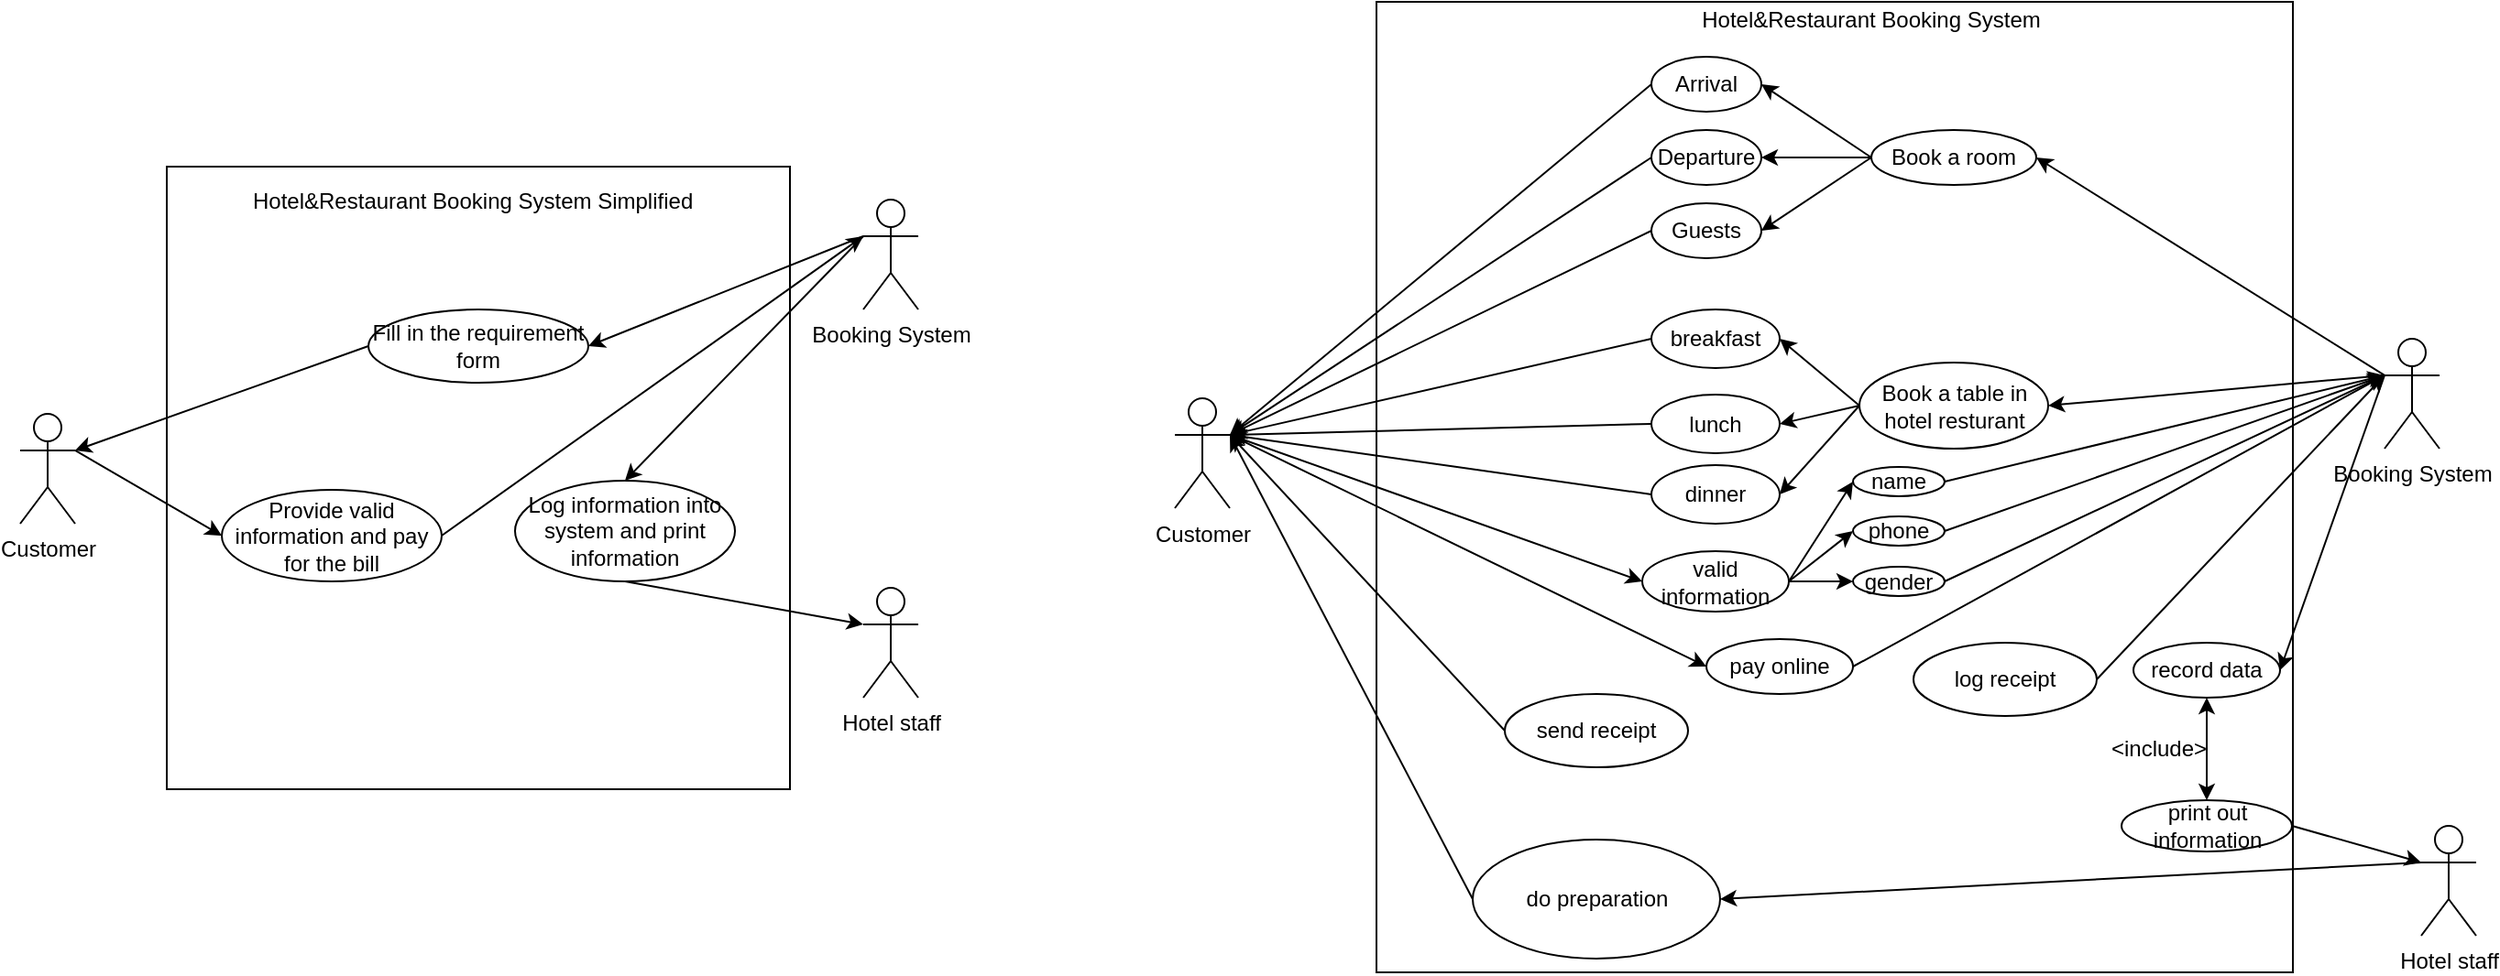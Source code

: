 <mxfile version="12.2.4" pages="1"><diagram id="oHHbpJjvH_YtlwekkF0i" name="Page-1"><mxGraphModel dx="1965" dy="549" grid="1" gridSize="10" guides="1" tooltips="1" connect="1" arrows="1" fold="1" page="1" pageScale="1" pageWidth="827" pageHeight="1169" math="0" shadow="0"><root><mxCell id="0"/><mxCell id="1" parent="0"/><mxCell id="85" value="" style="html=1;" parent="1" vertex="1"><mxGeometry x="-680" y="460" width="340" height="340" as="geometry"/></mxCell><mxCell id="2" value="" style="html=1;" parent="1" vertex="1"><mxGeometry x="-20" y="370" width="500" height="530" as="geometry"/></mxCell><mxCell id="4" value="Customer" style="shape=umlActor;verticalLabelPosition=bottom;labelBackgroundColor=#ffffff;verticalAlign=top;html=1;" parent="1" vertex="1"><mxGeometry x="-130" y="586.5" width="30" height="60" as="geometry"/></mxCell><mxCell id="7" value="Book a room" style="ellipse;whiteSpace=wrap;html=1;" parent="1" vertex="1"><mxGeometry x="250" y="440" width="90" height="30" as="geometry"/></mxCell><mxCell id="8" value="Arrival" style="ellipse;whiteSpace=wrap;html=1;" parent="1" vertex="1"><mxGeometry x="130" y="400" width="60" height="30" as="geometry"/></mxCell><mxCell id="9" value="Departure" style="ellipse;whiteSpace=wrap;html=1;" parent="1" vertex="1"><mxGeometry x="130" y="440" width="60" height="30" as="geometry"/></mxCell><mxCell id="10" value="Guests" style="ellipse;whiteSpace=wrap;html=1;" parent="1" vertex="1"><mxGeometry x="130" y="480" width="60" height="30" as="geometry"/></mxCell><mxCell id="23" value="Booking System" style="shape=umlActor;verticalLabelPosition=bottom;labelBackgroundColor=#ffffff;verticalAlign=top;html=1;outlineConnect=0;" parent="1" vertex="1"><mxGeometry x="530" y="554" width="30" height="60" as="geometry"/></mxCell><mxCell id="28" value="" style="endArrow=classic;html=1;entryX=1;entryY=0.5;entryDx=0;entryDy=0;exitX=0;exitY=0.333;exitDx=0;exitDy=0;exitPerimeter=0;" parent="1" source="23" target="7" edge="1"><mxGeometry width="50" height="50" relative="1" as="geometry"><mxPoint x="390" y="540" as="sourcePoint"/><mxPoint x="440" y="490" as="targetPoint"/></mxGeometry></mxCell><mxCell id="29" value="" style="endArrow=classic;html=1;entryX=1;entryY=0.5;entryDx=0;entryDy=0;exitX=0;exitY=0.5;exitDx=0;exitDy=0;" parent="1" source="7" target="8" edge="1"><mxGeometry width="50" height="50" relative="1" as="geometry"><mxPoint x="230" y="550" as="sourcePoint"/><mxPoint x="280" y="500" as="targetPoint"/></mxGeometry></mxCell><mxCell id="30" value="" style="endArrow=classic;html=1;entryX=1;entryY=0.5;entryDx=0;entryDy=0;exitX=0;exitY=0.5;exitDx=0;exitDy=0;" parent="1" source="7" target="9" edge="1"><mxGeometry width="50" height="50" relative="1" as="geometry"><mxPoint x="220" y="560" as="sourcePoint"/><mxPoint x="270" y="510" as="targetPoint"/></mxGeometry></mxCell><mxCell id="31" value="" style="endArrow=classic;html=1;entryX=1;entryY=0.5;entryDx=0;entryDy=0;exitX=0;exitY=0.5;exitDx=0;exitDy=0;" parent="1" source="7" target="10" edge="1"><mxGeometry width="50" height="50" relative="1" as="geometry"><mxPoint x="240" y="560" as="sourcePoint"/><mxPoint x="290" y="510" as="targetPoint"/></mxGeometry></mxCell><mxCell id="32" value="" style="endArrow=classic;html=1;entryX=1;entryY=0.333;entryDx=0;entryDy=0;entryPerimeter=0;exitX=0;exitY=0.5;exitDx=0;exitDy=0;" parent="1" source="8" target="4" edge="1"><mxGeometry width="50" height="50" relative="1" as="geometry"><mxPoint x="-10" y="540" as="sourcePoint"/><mxPoint x="40" y="490" as="targetPoint"/></mxGeometry></mxCell><mxCell id="33" value="" style="endArrow=classic;html=1;exitX=0;exitY=0.5;exitDx=0;exitDy=0;entryX=1;entryY=0.333;entryDx=0;entryDy=0;entryPerimeter=0;" parent="1" source="9" target="4" edge="1"><mxGeometry width="50" height="50" relative="1" as="geometry"><mxPoint x="40" y="600" as="sourcePoint"/><mxPoint x="-70" y="530" as="targetPoint"/></mxGeometry></mxCell><mxCell id="34" value="" style="endArrow=classic;html=1;exitX=0;exitY=0.5;exitDx=0;exitDy=0;entryX=1;entryY=0.333;entryDx=0;entryDy=0;entryPerimeter=0;" parent="1" source="10" target="4" edge="1"><mxGeometry width="50" height="50" relative="1" as="geometry"><mxPoint x="70" y="610" as="sourcePoint"/><mxPoint x="-70" y="530" as="targetPoint"/></mxGeometry></mxCell><mxCell id="35" value="" style="endArrow=classic;html=1;exitX=1;exitY=0.333;exitDx=0;exitDy=0;exitPerimeter=0;entryX=0;entryY=0.5;entryDx=0;entryDy=0;" parent="1" source="4" target="36" edge="1"><mxGeometry width="50" height="50" relative="1" as="geometry"><mxPoint x="-60" y="530" as="sourcePoint"/><mxPoint x="80" y="560" as="targetPoint"/></mxGeometry></mxCell><mxCell id="36" value="valid&lt;br&gt;information" style="ellipse;whiteSpace=wrap;html=1;" parent="1" vertex="1"><mxGeometry x="125" y="670" width="80" height="33" as="geometry"/></mxCell><mxCell id="40" value="" style="endArrow=classic;html=1;entryX=1;entryY=0.5;entryDx=0;entryDy=0;exitX=0;exitY=0.333;exitDx=0;exitDy=0;exitPerimeter=0;" parent="1" source="23" target="41" edge="1"><mxGeometry width="50" height="50" relative="1" as="geometry"><mxPoint x="530" y="470" as="sourcePoint"/><mxPoint x="370" y="560" as="targetPoint"/></mxGeometry></mxCell><mxCell id="41" value="record data" style="ellipse;whiteSpace=wrap;html=1;" parent="1" vertex="1"><mxGeometry x="393" y="720" width="80" height="30" as="geometry"/></mxCell><mxCell id="43" value="print out information" style="ellipse;whiteSpace=wrap;html=1;" parent="1" vertex="1"><mxGeometry x="386.5" y="806" width="93" height="28" as="geometry"/></mxCell><mxCell id="44" value="Hotel staff" style="shape=umlActor;verticalLabelPosition=bottom;labelBackgroundColor=#ffffff;verticalAlign=top;html=1;" parent="1" vertex="1"><mxGeometry x="550" y="820" width="30" height="60" as="geometry"/></mxCell><mxCell id="45" value="" style="endArrow=classic;html=1;exitX=1;exitY=0.5;exitDx=0;exitDy=0;entryX=0;entryY=0.333;entryDx=0;entryDy=0;entryPerimeter=0;" parent="1" source="43" target="44" edge="1"><mxGeometry width="50" height="50" relative="1" as="geometry"><mxPoint x="310" y="680" as="sourcePoint"/><mxPoint x="360" y="630" as="targetPoint"/></mxGeometry></mxCell><mxCell id="46" value="Book a table in hotel resturant" style="ellipse;whiteSpace=wrap;html=1;" parent="1" vertex="1"><mxGeometry x="243.5" y="567" width="103" height="47" as="geometry"/></mxCell><mxCell id="47" value="" style="endArrow=classic;html=1;exitX=0;exitY=0.333;exitDx=0;exitDy=0;exitPerimeter=0;entryX=1;entryY=0.5;entryDx=0;entryDy=0;" parent="1" source="23" target="46" edge="1"><mxGeometry width="50" height="50" relative="1" as="geometry"><mxPoint x="320" y="610" as="sourcePoint"/><mxPoint x="370" y="560" as="targetPoint"/></mxGeometry></mxCell><mxCell id="48" value="breakfast&lt;span style=&quot;color: rgba(0 , 0 , 0 , 0) ; font-family: monospace ; font-size: 0px ; white-space: nowrap&quot;&gt;%3CmxGraphModel%3E%3Croot%3E%3CmxCell%20id%3D%220%22%2F%3E%3CmxCell%20id%3D%221%22%20parent%3D%220%22%2F%3E%3CmxCell%20id%3D%222%22%20value%3D%22Arrival%22%20style%3D%22ellipse%3BwhiteSpace%3Dwrap%3Bhtml%3D1%3B%22%20vertex%3D%221%22%20parent%3D%221%22%3E%3CmxGeometry%20x%3D%22160%22%20y%3D%22390%22%20width%3D%2260%22%20height%3D%2230%22%20as%3D%22geometry%22%2F%3E%3C%2FmxCell%3E%3C%2Froot%3E%3C%2FmxGraphModel%3E&lt;/span&gt;" style="ellipse;whiteSpace=wrap;html=1;" parent="1" vertex="1"><mxGeometry x="130" y="538" width="70" height="32" as="geometry"/></mxCell><mxCell id="49" value="lunch" style="ellipse;whiteSpace=wrap;html=1;" parent="1" vertex="1"><mxGeometry x="130" y="584.5" width="70" height="32" as="geometry"/></mxCell><mxCell id="50" value="dinner" style="ellipse;whiteSpace=wrap;html=1;" parent="1" vertex="1"><mxGeometry x="130" y="623" width="70" height="32" as="geometry"/></mxCell><mxCell id="51" value="" style="endArrow=classic;html=1;entryX=1;entryY=0.5;entryDx=0;entryDy=0;exitX=0;exitY=0.5;exitDx=0;exitDy=0;" parent="1" source="46" target="48" edge="1"><mxGeometry width="50" height="50" relative="1" as="geometry"><mxPoint x="230" y="720" as="sourcePoint"/><mxPoint x="280" y="670" as="targetPoint"/></mxGeometry></mxCell><mxCell id="52" value="" style="endArrow=classic;html=1;entryX=1;entryY=0.5;entryDx=0;entryDy=0;exitX=0;exitY=0.5;exitDx=0;exitDy=0;" parent="1" source="46" target="49" edge="1"><mxGeometry width="50" height="50" relative="1" as="geometry"><mxPoint x="240" y="750" as="sourcePoint"/><mxPoint x="290" y="700" as="targetPoint"/></mxGeometry></mxCell><mxCell id="53" value="" style="endArrow=classic;html=1;entryX=1;entryY=0.5;entryDx=0;entryDy=0;exitX=0;exitY=0.5;exitDx=0;exitDy=0;" parent="1" source="46" target="50" edge="1"><mxGeometry width="50" height="50" relative="1" as="geometry"><mxPoint x="230" y="730" as="sourcePoint"/><mxPoint x="280" y="680" as="targetPoint"/></mxGeometry></mxCell><mxCell id="54" value="" style="endArrow=classic;html=1;entryX=1;entryY=0.333;entryDx=0;entryDy=0;entryPerimeter=0;exitX=0;exitY=0.5;exitDx=0;exitDy=0;" parent="1" source="48" target="4" edge="1"><mxGeometry width="50" height="50" relative="1" as="geometry"><mxPoint x="30" y="740" as="sourcePoint"/><mxPoint x="80" y="690" as="targetPoint"/></mxGeometry></mxCell><mxCell id="55" value="" style="endArrow=classic;html=1;entryX=1;entryY=0.333;entryDx=0;entryDy=0;entryPerimeter=0;exitX=0;exitY=0.5;exitDx=0;exitDy=0;" parent="1" source="49" target="4" edge="1"><mxGeometry width="50" height="50" relative="1" as="geometry"><mxPoint x="70" y="770" as="sourcePoint"/><mxPoint x="120" y="720" as="targetPoint"/></mxGeometry></mxCell><mxCell id="56" value="" style="endArrow=classic;html=1;entryX=1;entryY=0.333;entryDx=0;entryDy=0;entryPerimeter=0;exitX=0;exitY=0.5;exitDx=0;exitDy=0;" parent="1" source="50" target="4" edge="1"><mxGeometry width="50" height="50" relative="1" as="geometry"><mxPoint x="40" y="750" as="sourcePoint"/><mxPoint x="90" y="700" as="targetPoint"/></mxGeometry></mxCell><mxCell id="57" value="pay online" style="ellipse;whiteSpace=wrap;html=1;" parent="1" vertex="1"><mxGeometry x="160" y="718" width="80" height="30" as="geometry"/></mxCell><mxCell id="58" value="" style="endArrow=classic;html=1;entryX=0;entryY=0.5;entryDx=0;entryDy=0;exitX=1;exitY=0.333;exitDx=0;exitDy=0;exitPerimeter=0;" parent="1" source="4" target="57" edge="1"><mxGeometry width="50" height="50" relative="1" as="geometry"><mxPoint x="10" y="760" as="sourcePoint"/><mxPoint x="60" y="710" as="targetPoint"/></mxGeometry></mxCell><mxCell id="59" value="" style="endArrow=classic;html=1;exitX=1;exitY=0.5;exitDx=0;exitDy=0;entryX=0;entryY=0.333;entryDx=0;entryDy=0;entryPerimeter=0;" parent="1" source="57" target="23" edge="1"><mxGeometry width="50" height="50" relative="1" as="geometry"><mxPoint x="270" y="740" as="sourcePoint"/><mxPoint x="320" y="690" as="targetPoint"/></mxGeometry></mxCell><mxCell id="60" value="send receipt" style="ellipse;whiteSpace=wrap;html=1;" parent="1" vertex="1"><mxGeometry x="50" y="748" width="100" height="40" as="geometry"/></mxCell><mxCell id="61" value="log receipt" style="ellipse;whiteSpace=wrap;html=1;" parent="1" vertex="1"><mxGeometry x="273" y="720" width="100" height="40" as="geometry"/></mxCell><mxCell id="62" value="" style="endArrow=classic;html=1;entryX=1;entryY=0.333;entryDx=0;entryDy=0;entryPerimeter=0;exitX=0;exitY=0.5;exitDx=0;exitDy=0;" parent="1" source="60" target="4" edge="1"><mxGeometry width="50" height="50" relative="1" as="geometry"><mxPoint x="-70" y="780" as="sourcePoint"/><mxPoint x="-20" y="730" as="targetPoint"/></mxGeometry></mxCell><mxCell id="63" value="" style="endArrow=classic;html=1;exitX=1;exitY=0.5;exitDx=0;exitDy=0;entryX=0;entryY=0.333;entryDx=0;entryDy=0;entryPerimeter=0;" parent="1" source="61" target="23" edge="1"><mxGeometry width="50" height="50" relative="1" as="geometry"><mxPoint x="380" y="730" as="sourcePoint"/><mxPoint x="430" y="680" as="targetPoint"/></mxGeometry></mxCell><mxCell id="64" value="do preparation" style="ellipse;whiteSpace=wrap;html=1;" parent="1" vertex="1"><mxGeometry x="32.5" y="827.5" width="135" height="65" as="geometry"/></mxCell><mxCell id="66" value="" style="endArrow=classic;html=1;entryX=1;entryY=0.5;entryDx=0;entryDy=0;exitX=0;exitY=0.333;exitDx=0;exitDy=0;exitPerimeter=0;" parent="1" source="44" target="64" edge="1"><mxGeometry width="50" height="50" relative="1" as="geometry"><mxPoint x="390" y="940" as="sourcePoint"/><mxPoint x="440" y="890" as="targetPoint"/></mxGeometry></mxCell><mxCell id="67" value="" style="endArrow=classic;html=1;entryX=1;entryY=0.333;entryDx=0;entryDy=0;entryPerimeter=0;exitX=0;exitY=0.5;exitDx=0;exitDy=0;" parent="1" source="64" target="4" edge="1"><mxGeometry width="50" height="50" relative="1" as="geometry"><mxPoint x="-120" y="850" as="sourcePoint"/><mxPoint x="-70" y="800" as="targetPoint"/></mxGeometry></mxCell><mxCell id="68" value="" style="endArrow=classic;startArrow=classic;html=1;entryX=0.5;entryY=1;entryDx=0;entryDy=0;exitX=0.5;exitY=0;exitDx=0;exitDy=0;" parent="1" source="43" target="41" edge="1"><mxGeometry width="50" height="50" relative="1" as="geometry"><mxPoint x="290" y="850" as="sourcePoint"/><mxPoint x="340" y="800" as="targetPoint"/></mxGeometry></mxCell><mxCell id="70" value="&amp;lt;include&amp;gt;" style="text;html=1;strokeColor=none;fillColor=none;align=center;verticalAlign=middle;whiteSpace=wrap;rounded=0;" parent="1" vertex="1"><mxGeometry x="386.5" y="768" width="40" height="20" as="geometry"/></mxCell><mxCell id="71" value="Customer" style="shape=umlActor;verticalLabelPosition=bottom;labelBackgroundColor=#ffffff;verticalAlign=top;html=1;" parent="1" vertex="1"><mxGeometry x="-760" y="595" width="30" height="60" as="geometry"/></mxCell><mxCell id="72" value="Booking System" style="shape=umlActor;verticalLabelPosition=bottom;labelBackgroundColor=#ffffff;verticalAlign=top;html=1;outlineConnect=0;" parent="1" vertex="1"><mxGeometry x="-300" y="478" width="30" height="60" as="geometry"/></mxCell><mxCell id="73" value="Hotel staff" style="shape=umlActor;verticalLabelPosition=bottom;labelBackgroundColor=#ffffff;verticalAlign=top;html=1;" parent="1" vertex="1"><mxGeometry x="-300" y="690" width="30" height="60" as="geometry"/></mxCell><mxCell id="74" value="Hotel&amp;amp;Restaurant Booking System" style="text;html=1;strokeColor=none;fillColor=none;align=center;verticalAlign=middle;whiteSpace=wrap;rounded=0;" parent="1" vertex="1"><mxGeometry x="150" y="370" width="200" height="20" as="geometry"/></mxCell><mxCell id="75" value="Fill in the requirement form" style="ellipse;whiteSpace=wrap;html=1;" parent="1" vertex="1"><mxGeometry x="-570" y="538" width="120" height="40" as="geometry"/></mxCell><mxCell id="76" value="" style="endArrow=classic;html=1;entryX=1;entryY=0.5;entryDx=0;entryDy=0;exitX=0;exitY=0.333;exitDx=0;exitDy=0;exitPerimeter=0;" parent="1" source="72" target="75" edge="1"><mxGeometry width="50" height="50" relative="1" as="geometry"><mxPoint x="-460" y="560" as="sourcePoint"/><mxPoint x="-410" y="510" as="targetPoint"/></mxGeometry></mxCell><mxCell id="77" value="" style="endArrow=classic;html=1;entryX=1;entryY=0.333;entryDx=0;entryDy=0;entryPerimeter=0;exitX=0;exitY=0.5;exitDx=0;exitDy=0;" parent="1" source="75" target="71" edge="1"><mxGeometry width="50" height="50" relative="1" as="geometry"><mxPoint x="-550" y="690" as="sourcePoint"/><mxPoint x="-500" y="640" as="targetPoint"/></mxGeometry></mxCell><mxCell id="78" value="Provide valid information and pay for the bill" style="ellipse;whiteSpace=wrap;html=1;" parent="1" vertex="1"><mxGeometry x="-650" y="636.5" width="120" height="50" as="geometry"/></mxCell><mxCell id="80" value="" style="endArrow=classic;html=1;exitX=1;exitY=0.5;exitDx=0;exitDy=0;entryX=0;entryY=0.333;entryDx=0;entryDy=0;entryPerimeter=0;" parent="1" source="78" target="72" edge="1"><mxGeometry width="50" height="50" relative="1" as="geometry"><mxPoint x="-510" y="690" as="sourcePoint"/><mxPoint x="-460" y="640" as="targetPoint"/></mxGeometry></mxCell><mxCell id="81" value="" style="endArrow=classic;html=1;exitX=1;exitY=0.333;exitDx=0;exitDy=0;exitPerimeter=0;entryX=0;entryY=0.5;entryDx=0;entryDy=0;" parent="1" source="71" target="78" edge="1"><mxGeometry width="50" height="50" relative="1" as="geometry"><mxPoint x="-710" y="670" as="sourcePoint"/><mxPoint x="-660" y="620" as="targetPoint"/></mxGeometry></mxCell><mxCell id="82" value="Log information into system and print information" style="ellipse;whiteSpace=wrap;html=1;" parent="1" vertex="1"><mxGeometry x="-490" y="631.5" width="120" height="55" as="geometry"/></mxCell><mxCell id="83" value="" style="endArrow=classic;html=1;entryX=0.5;entryY=0;entryDx=0;entryDy=0;exitX=0;exitY=0.333;exitDx=0;exitDy=0;exitPerimeter=0;" parent="1" source="72" target="82" edge="1"><mxGeometry width="50" height="50" relative="1" as="geometry"><mxPoint x="-320" y="650" as="sourcePoint"/><mxPoint x="-270" y="600" as="targetPoint"/></mxGeometry></mxCell><mxCell id="84" value="" style="endArrow=classic;html=1;exitX=0.5;exitY=1;exitDx=0;exitDy=0;entryX=0;entryY=0.333;entryDx=0;entryDy=0;entryPerimeter=0;" parent="1" source="82" target="73" edge="1"><mxGeometry width="50" height="50" relative="1" as="geometry"><mxPoint x="-330" y="690" as="sourcePoint"/><mxPoint x="-280" y="640" as="targetPoint"/></mxGeometry></mxCell><mxCell id="86" value="Hotel&amp;amp;Restaurant Booking System Simplified" style="text;html=1;" parent="1" vertex="1"><mxGeometry x="-635" y="465" width="250" height="30" as="geometry"/></mxCell><mxCell id="87" value="name" style="ellipse;whiteSpace=wrap;html=1;" parent="1" vertex="1"><mxGeometry x="240" y="624" width="50" height="16" as="geometry"/></mxCell><mxCell id="88" value="phone&lt;span style=&quot;color: rgba(0 , 0 , 0 , 0) ; font-family: monospace ; font-size: 0px ; white-space: nowrap&quot;&gt;%3CmxGraphModel%3E%3Croot%3E%3CmxCell%20id%3D%220%22%2F%3E%3CmxCell%20id%3D%221%22%20parent%3D%220%22%2F%3E%3CmxCell%20id%3D%222%22%20value%3D%22name%22%20style%3D%22ellipse%3BwhiteSpace%3Dwrap%3Bhtml%3D1%3B%22%20vertex%3D%221%22%20parent%3D%221%22%3E%3CmxGeometry%20x%3D%22240%22%20y%3D%22624%22%20width%3D%2250%22%20height%3D%2216%22%20as%3D%22geometry%22%2F%3E%3C%2FmxCell%3E%3C%2Froot%3E%3C%2FmxGraphModel%3E&lt;/span&gt;" style="ellipse;whiteSpace=wrap;html=1;" parent="1" vertex="1"><mxGeometry x="240" y="651" width="50" height="16" as="geometry"/></mxCell><mxCell id="89" value="gender" style="ellipse;whiteSpace=wrap;html=1;" parent="1" vertex="1"><mxGeometry x="240" y="678.5" width="50" height="16" as="geometry"/></mxCell><mxCell id="90" value="" style="endArrow=classic;html=1;exitX=1;exitY=0.5;exitDx=0;exitDy=0;entryX=0;entryY=0.5;entryDx=0;entryDy=0;" parent="1" source="36" target="87" edge="1"><mxGeometry width="50" height="50" relative="1" as="geometry"><mxPoint x="210" y="680" as="sourcePoint"/><mxPoint x="250" y="640" as="targetPoint"/></mxGeometry></mxCell><mxCell id="91" value="" style="endArrow=classic;html=1;exitX=1;exitY=0.5;exitDx=0;exitDy=0;entryX=0;entryY=0.5;entryDx=0;entryDy=0;" parent="1" source="36" target="88" edge="1"><mxGeometry width="50" height="50" relative="1" as="geometry"><mxPoint x="230" y="730" as="sourcePoint"/><mxPoint x="280" y="680" as="targetPoint"/></mxGeometry></mxCell><mxCell id="92" value="" style="endArrow=classic;html=1;exitX=1;exitY=0.5;exitDx=0;exitDy=0;entryX=0;entryY=0.5;entryDx=0;entryDy=0;" parent="1" source="36" target="89" edge="1"><mxGeometry width="50" height="50" relative="1" as="geometry"><mxPoint x="240" y="730" as="sourcePoint"/><mxPoint x="290" y="680" as="targetPoint"/></mxGeometry></mxCell><mxCell id="93" value="" style="endArrow=classic;html=1;exitX=1;exitY=0.5;exitDx=0;exitDy=0;entryX=0;entryY=0.333;entryDx=0;entryDy=0;entryPerimeter=0;" parent="1" source="87" target="23" edge="1"><mxGeometry width="50" height="50" relative="1" as="geometry"><mxPoint x="330" y="650" as="sourcePoint"/><mxPoint x="380" y="600" as="targetPoint"/></mxGeometry></mxCell><mxCell id="94" value="" style="endArrow=classic;html=1;exitX=1;exitY=0.5;exitDx=0;exitDy=0;entryX=0;entryY=0.333;entryDx=0;entryDy=0;entryPerimeter=0;" parent="1" source="88" target="23" edge="1"><mxGeometry width="50" height="50" relative="1" as="geometry"><mxPoint x="330" y="680" as="sourcePoint"/><mxPoint x="380" y="630" as="targetPoint"/></mxGeometry></mxCell><mxCell id="95" value="" style="endArrow=classic;html=1;exitX=1;exitY=0.5;exitDx=0;exitDy=0;entryX=0;entryY=0.333;entryDx=0;entryDy=0;entryPerimeter=0;" parent="1" source="89" target="23" edge="1"><mxGeometry width="50" height="50" relative="1" as="geometry"><mxPoint x="310" y="700" as="sourcePoint"/><mxPoint x="360" y="650" as="targetPoint"/></mxGeometry></mxCell></root></mxGraphModel></diagram></mxfile>